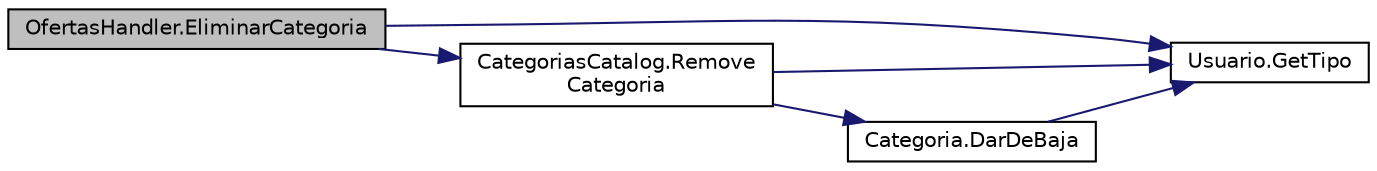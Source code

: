 digraph "OfertasHandler.EliminarCategoria"
{
 // INTERACTIVE_SVG=YES
 // LATEX_PDF_SIZE
  edge [fontname="Helvetica",fontsize="10",labelfontname="Helvetica",labelfontsize="10"];
  node [fontname="Helvetica",fontsize="10",shape=record];
  rankdir="LR";
  Node1 [label="OfertasHandler.EliminarCategoria",height=0.2,width=0.4,color="black", fillcolor="grey75", style="filled", fontcolor="black",tooltip="Método para eliminar una categoría."];
  Node1 -> Node2 [color="midnightblue",fontsize="10",style="solid",fontname="Helvetica"];
  Node2 [label="Usuario.GetTipo",height=0.2,width=0.4,color="black", fillcolor="white", style="filled",URL="$classUsuario.html#aa70b73e1281e3dd34903a37fc426108f",tooltip="Checkea que tipo de usuario es, puede ser Administrador, Trabajador o Empleador."];
  Node1 -> Node3 [color="midnightblue",fontsize="10",style="solid",fontname="Helvetica"];
  Node3 [label="CategoriasCatalog.Remove\lCategoria",height=0.2,width=0.4,color="black", fillcolor="white", style="filled",URL="$classCategoriasCatalog.html#ad0b5c36522f6c81c69aceea4c07c9ac0",tooltip="Método para eliminar una categoría."];
  Node3 -> Node4 [color="midnightblue",fontsize="10",style="solid",fontname="Helvetica"];
  Node4 [label="Categoria.DarDeBaja",height=0.2,width=0.4,color="black", fillcolor="white", style="filled",URL="$classCategoria.html#a96d1a6c18954b45e6fe398de7ad474b1",tooltip="Método para dar de baja la categoría."];
  Node4 -> Node2 [color="midnightblue",fontsize="10",style="solid",fontname="Helvetica"];
  Node3 -> Node2 [color="midnightblue",fontsize="10",style="solid",fontname="Helvetica"];
}
